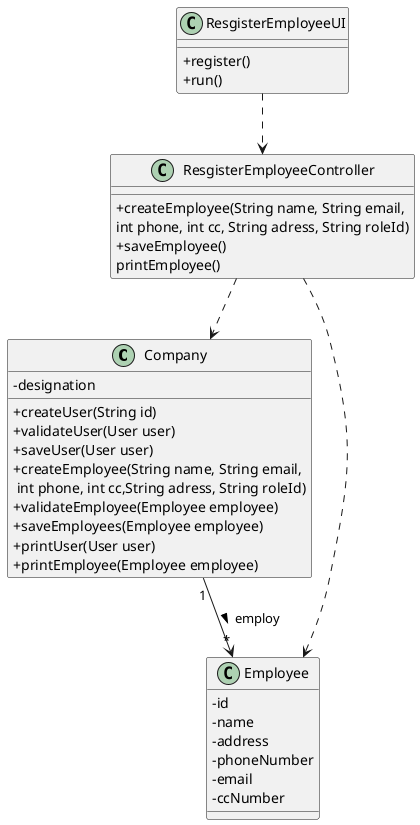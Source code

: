 @startuml
'https://plantuml.com/class-diagram
skinparam classAttributeIconSize 0

Class Company{
-designation
    +createUser(String id)
    +validateUser(User user)
    +saveUser(User user)
    +createEmployee(String name, String email,\n int phone, int cc,String adress, String roleId)
    +validateEmployee(Employee employee)
    +saveEmployees(Employee employee)
    +printUser(User user)
    +printEmployee(Employee employee)
}
Class Employee{
-id
-name
-address
-phoneNumber
-email
-ccNumber
}
Class ResgisterEmployeeUI{
+register()
+run()
}
Class ResgisterEmployeeController{
+createEmployee(String name, String email, \nint phone, int cc, String adress, String roleId)
+saveEmployee()
printEmployee()
}

Company"1"-->"*"Employee:employ >
ResgisterEmployeeController..>Company
ResgisterEmployeeUI..> ResgisterEmployeeController

ResgisterEmployeeController..>Employee

@enduml